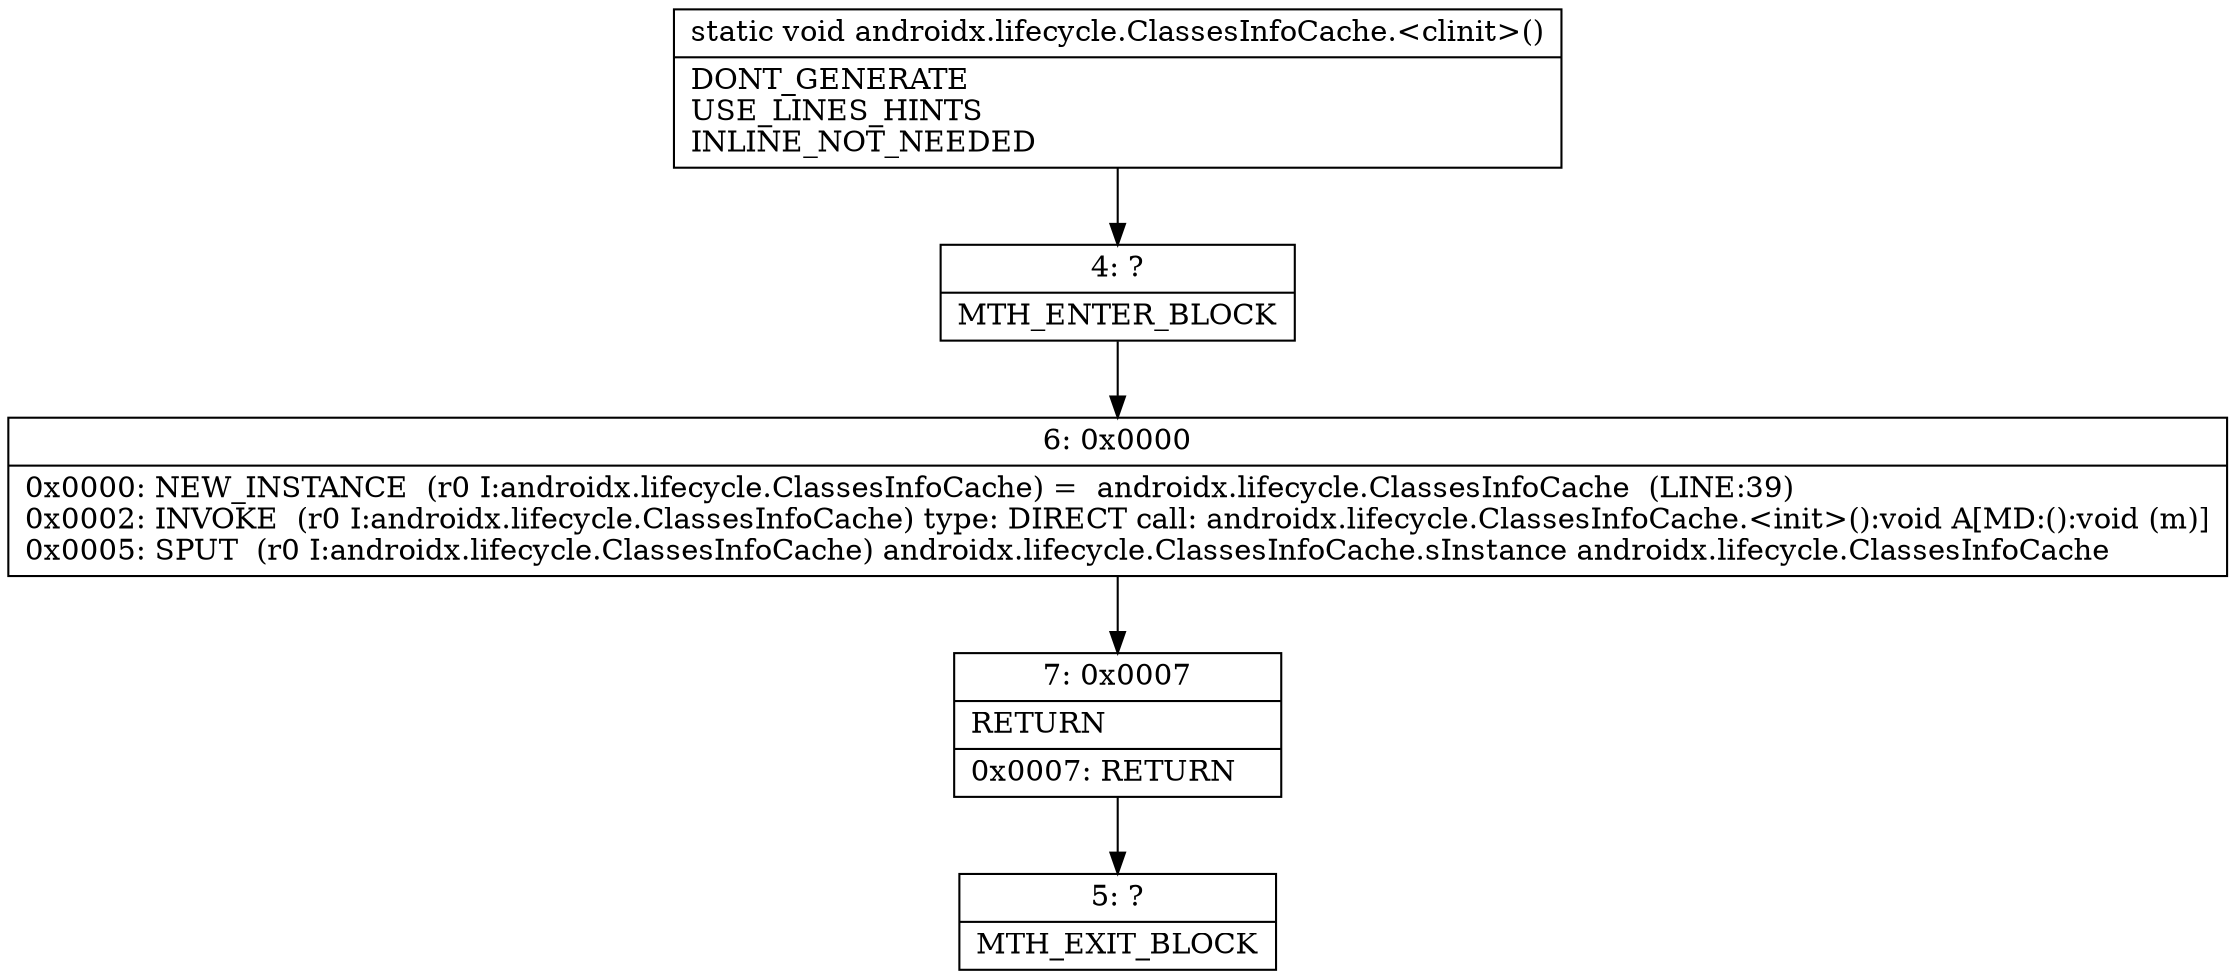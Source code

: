 digraph "CFG forandroidx.lifecycle.ClassesInfoCache.\<clinit\>()V" {
Node_4 [shape=record,label="{4\:\ ?|MTH_ENTER_BLOCK\l}"];
Node_6 [shape=record,label="{6\:\ 0x0000|0x0000: NEW_INSTANCE  (r0 I:androidx.lifecycle.ClassesInfoCache) =  androidx.lifecycle.ClassesInfoCache  (LINE:39)\l0x0002: INVOKE  (r0 I:androidx.lifecycle.ClassesInfoCache) type: DIRECT call: androidx.lifecycle.ClassesInfoCache.\<init\>():void A[MD:():void (m)]\l0x0005: SPUT  (r0 I:androidx.lifecycle.ClassesInfoCache) androidx.lifecycle.ClassesInfoCache.sInstance androidx.lifecycle.ClassesInfoCache \l}"];
Node_7 [shape=record,label="{7\:\ 0x0007|RETURN\l|0x0007: RETURN   \l}"];
Node_5 [shape=record,label="{5\:\ ?|MTH_EXIT_BLOCK\l}"];
MethodNode[shape=record,label="{static void androidx.lifecycle.ClassesInfoCache.\<clinit\>()  | DONT_GENERATE\lUSE_LINES_HINTS\lINLINE_NOT_NEEDED\l}"];
MethodNode -> Node_4;Node_4 -> Node_6;
Node_6 -> Node_7;
Node_7 -> Node_5;
}

